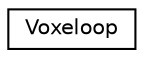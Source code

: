 digraph "Graphical Class Hierarchy"
{
 // INTERACTIVE_SVG=YES
 // LATEX_PDF_SIZE
  edge [fontname="Helvetica",fontsize="10",labelfontname="Helvetica",labelfontsize="10"];
  node [fontname="Helvetica",fontsize="10",shape=record];
  rankdir="LR";
  Node0 [label="Voxeloop",height=0.2,width=0.4,color="black", fillcolor="white", style="filled",URL="$classVoxeloop.html",tooltip=" "];
}
